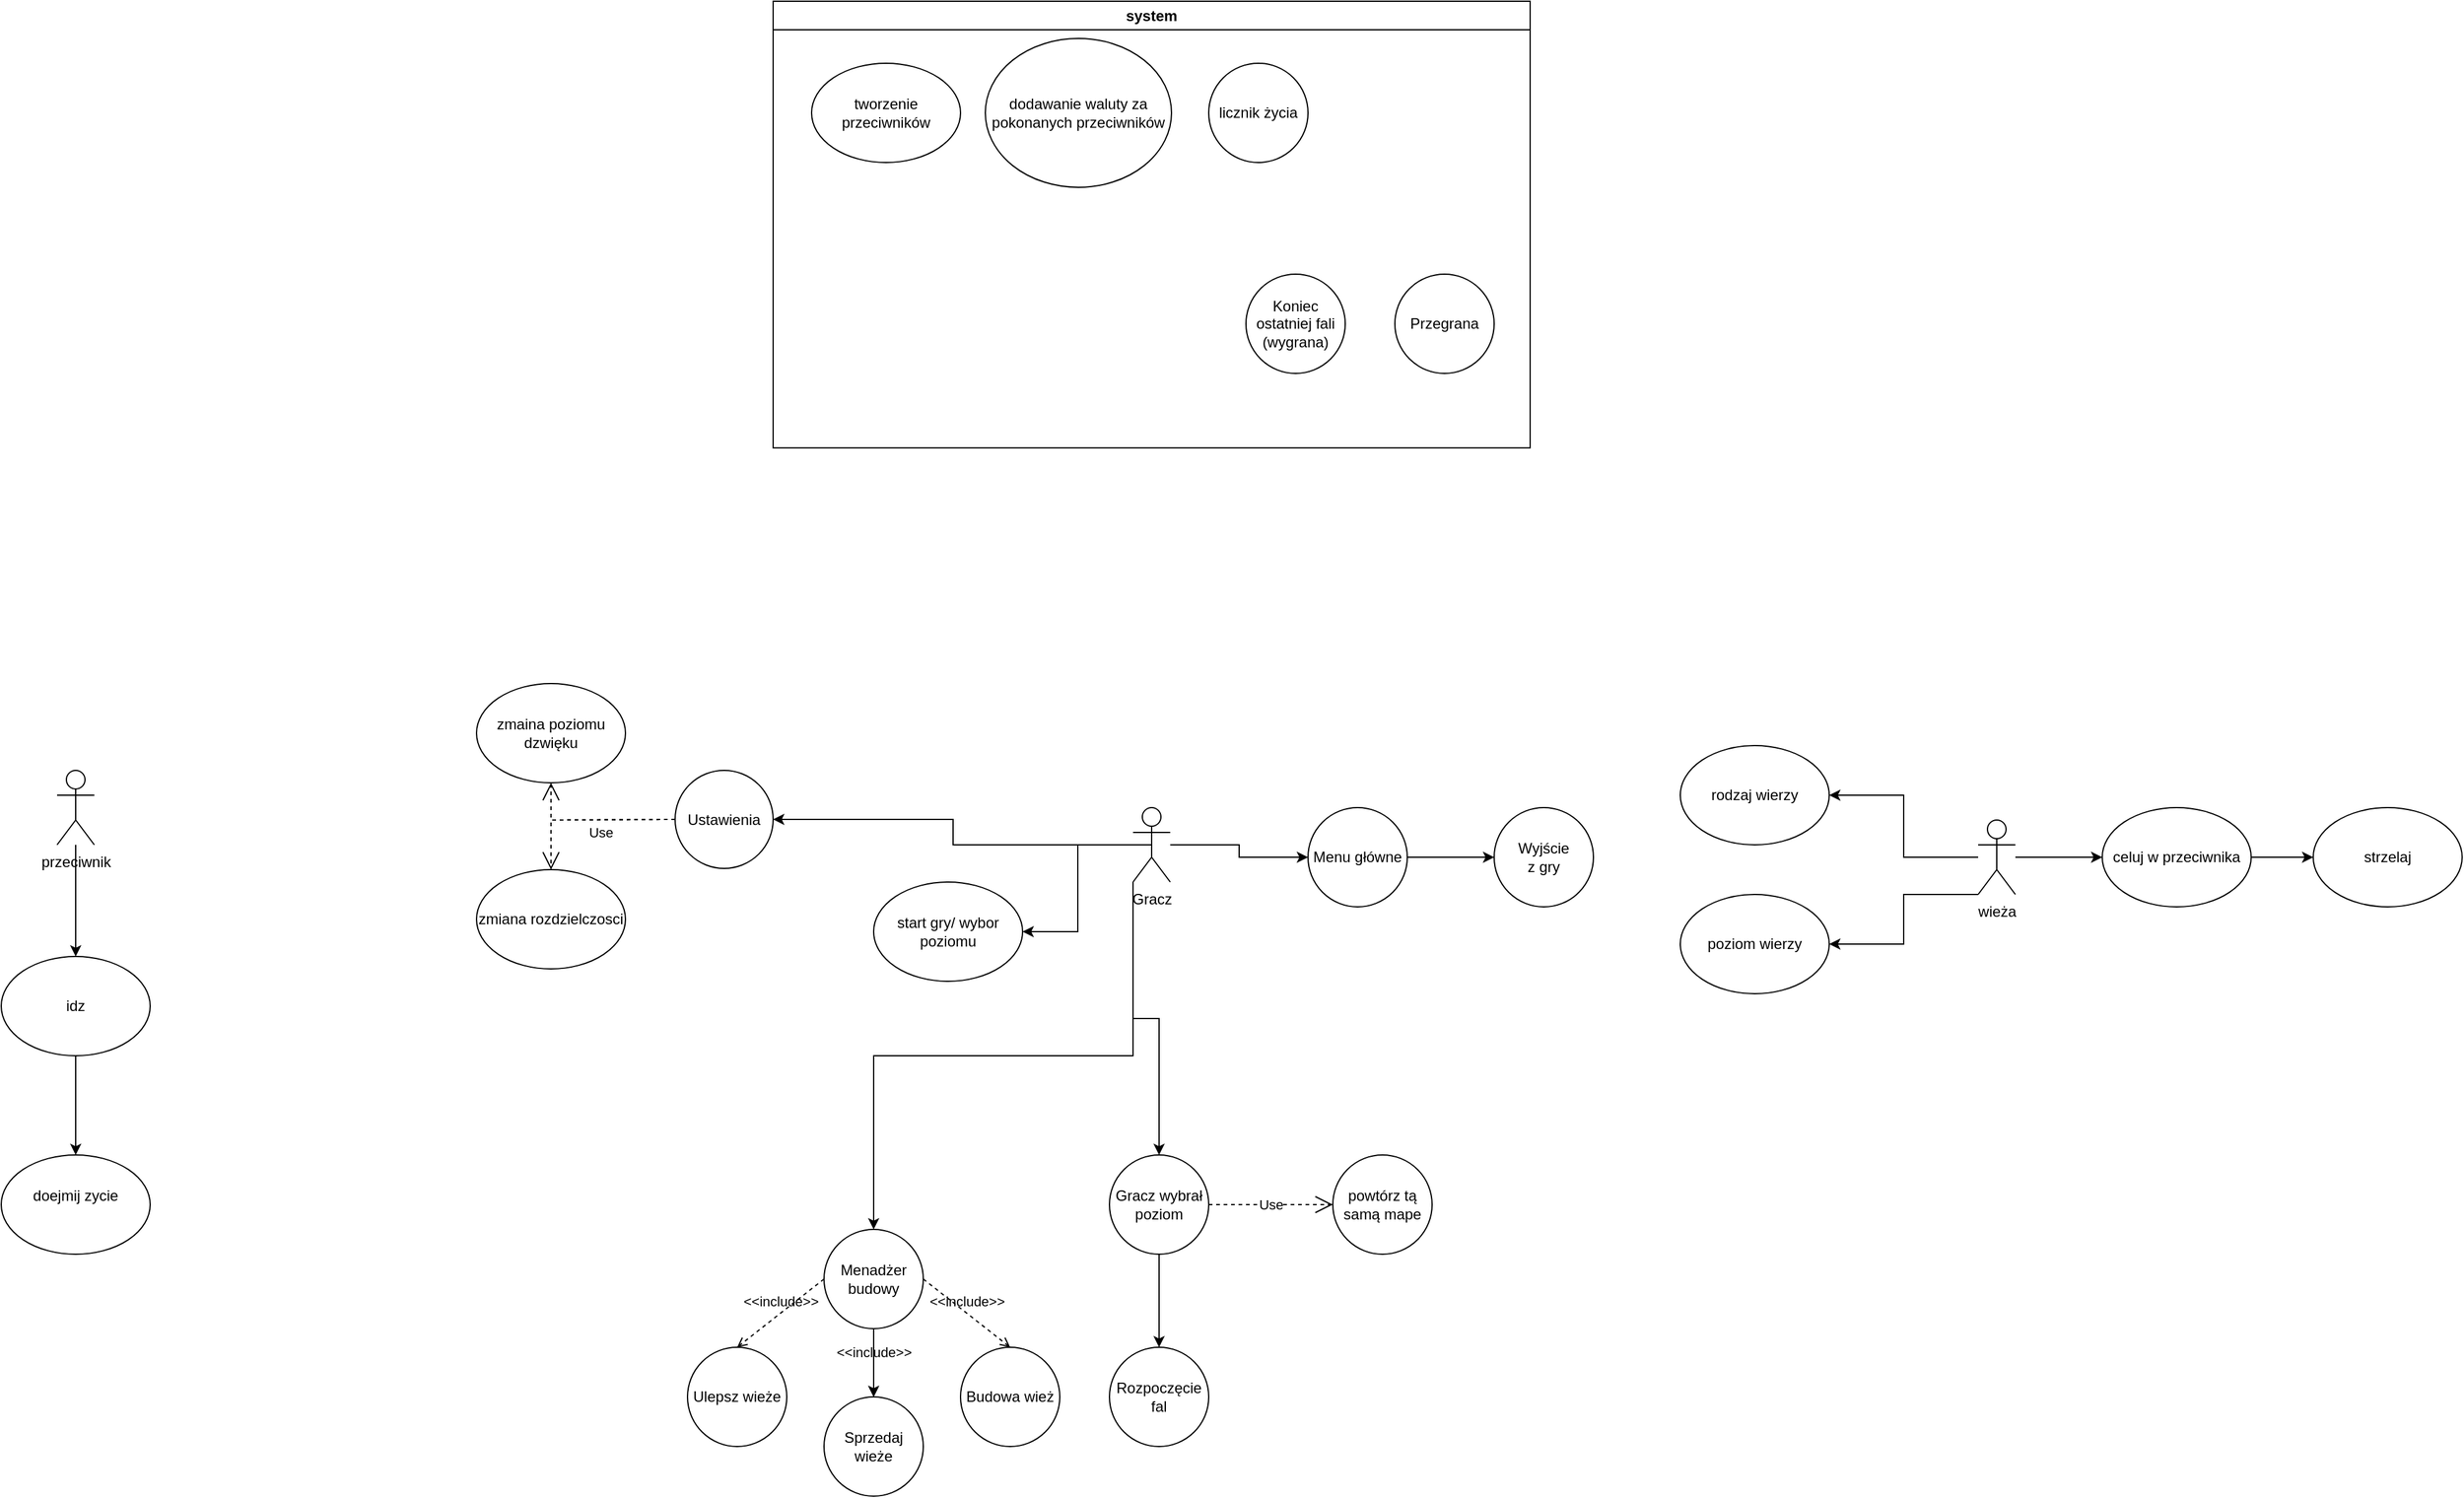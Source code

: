 <mxfile version="26.2.5">
  <diagram name="Strona-1" id="GtKuwoUM9BS78JBKEteD">
    <mxGraphModel dx="2867" dy="2282" grid="1" gridSize="10" guides="1" tooltips="1" connect="1" arrows="1" fold="1" page="1" pageScale="1" pageWidth="827" pageHeight="1169" math="0" shadow="0">
      <root>
        <mxCell id="0" />
        <mxCell id="1" parent="0" />
        <mxCell id="KREq8-2agoi1I6AGwySA-32" value="start gry/ wybor poziomu" style="ellipse;whiteSpace=wrap;html=1;" parent="1" vertex="1">
          <mxGeometry x="230" y="170" width="120" height="80" as="geometry" />
        </mxCell>
        <mxCell id="KREq8-2agoi1I6AGwySA-34" style="edgeStyle=orthogonalEdgeStyle;rounded=0;orthogonalLoop=1;jettySize=auto;html=1;exitX=0.5;exitY=0.5;exitDx=0;exitDy=0;exitPerimeter=0;" parent="1" source="KREq8-2agoi1I6AGwySA-33" target="KREq8-2agoi1I6AGwySA-32" edge="1">
          <mxGeometry relative="1" as="geometry" />
        </mxCell>
        <mxCell id="KREq8-2agoi1I6AGwySA-88" style="edgeStyle=orthogonalEdgeStyle;rounded=0;orthogonalLoop=1;jettySize=auto;html=1;exitX=0;exitY=1;exitDx=0;exitDy=0;exitPerimeter=0;" parent="1" source="KREq8-2agoi1I6AGwySA-33" target="KREq8-2agoi1I6AGwySA-51" edge="1">
          <mxGeometry relative="1" as="geometry" />
        </mxCell>
        <mxCell id="KREq8-2agoi1I6AGwySA-91" style="edgeStyle=orthogonalEdgeStyle;rounded=0;orthogonalLoop=1;jettySize=auto;html=1;exitX=0;exitY=1;exitDx=0;exitDy=0;exitPerimeter=0;" parent="1" source="KREq8-2agoi1I6AGwySA-33" target="KREq8-2agoi1I6AGwySA-50" edge="1">
          <mxGeometry relative="1" as="geometry" />
        </mxCell>
        <mxCell id="KREq8-2agoi1I6AGwySA-93" style="edgeStyle=orthogonalEdgeStyle;rounded=0;orthogonalLoop=1;jettySize=auto;html=1;exitX=0.5;exitY=0.5;exitDx=0;exitDy=0;exitPerimeter=0;" parent="1" source="KREq8-2agoi1I6AGwySA-33" target="KREq8-2agoi1I6AGwySA-38" edge="1">
          <mxGeometry relative="1" as="geometry" />
        </mxCell>
        <mxCell id="MmGcsjlvw-bPdA2bXPk2-18" style="edgeStyle=orthogonalEdgeStyle;rounded=0;orthogonalLoop=1;jettySize=auto;html=1;" edge="1" parent="1" source="KREq8-2agoi1I6AGwySA-33" target="KREq8-2agoi1I6AGwySA-35">
          <mxGeometry relative="1" as="geometry" />
        </mxCell>
        <mxCell id="KREq8-2agoi1I6AGwySA-33" value="Gracz&lt;div&gt;&lt;br&gt;&lt;/div&gt;" style="shape=umlActor;verticalLabelPosition=bottom;verticalAlign=top;html=1;outlineConnect=0;" parent="1" vertex="1">
          <mxGeometry x="439" y="110" width="30" height="60" as="geometry" />
        </mxCell>
        <mxCell id="KREq8-2agoi1I6AGwySA-38" value="Ustawienia" style="ellipse;whiteSpace=wrap;html=1;aspect=fixed;" parent="1" vertex="1">
          <mxGeometry x="70" y="80" width="79" height="79" as="geometry" />
        </mxCell>
        <mxCell id="KREq8-2agoi1I6AGwySA-44" value="Wyjście&lt;div&gt;z gry&lt;/div&gt;" style="ellipse;whiteSpace=wrap;html=1;aspect=fixed;" parent="1" vertex="1">
          <mxGeometry x="730" y="110" width="80" height="80" as="geometry" />
        </mxCell>
        <mxCell id="C1RNzL34NxAM10WFRyO1-7" style="edgeStyle=orthogonalEdgeStyle;rounded=0;orthogonalLoop=1;jettySize=auto;html=1;" parent="1" source="KREq8-2agoi1I6AGwySA-50" target="KREq8-2agoi1I6AGwySA-52" edge="1">
          <mxGeometry relative="1" as="geometry" />
        </mxCell>
        <mxCell id="KREq8-2agoi1I6AGwySA-50" value="Gracz wybrał poziom" style="ellipse;whiteSpace=wrap;html=1;aspect=fixed;" parent="1" vertex="1">
          <mxGeometry x="420" y="390" width="80" height="80" as="geometry" />
        </mxCell>
        <mxCell id="C1RNzL34NxAM10WFRyO1-44" value="" style="edgeStyle=orthogonalEdgeStyle;rounded=0;orthogonalLoop=1;jettySize=auto;html=1;" parent="1" source="KREq8-2agoi1I6AGwySA-51" target="KREq8-2agoi1I6AGwySA-99" edge="1">
          <mxGeometry relative="1" as="geometry" />
        </mxCell>
        <mxCell id="KREq8-2agoi1I6AGwySA-51" value="Menadżer budowy" style="ellipse;whiteSpace=wrap;html=1;aspect=fixed;" parent="1" vertex="1">
          <mxGeometry x="190" y="450" width="80" height="80" as="geometry" />
        </mxCell>
        <mxCell id="KREq8-2agoi1I6AGwySA-52" value="Rozpoczęcie fal" style="ellipse;whiteSpace=wrap;html=1;aspect=fixed;" parent="1" vertex="1">
          <mxGeometry x="420" y="545" width="80" height="80" as="geometry" />
        </mxCell>
        <mxCell id="KREq8-2agoi1I6AGwySA-71" value="powtórz tą samą mape" style="ellipse;whiteSpace=wrap;html=1;aspect=fixed;" parent="1" vertex="1">
          <mxGeometry x="600" y="390" width="80" height="80" as="geometry" />
        </mxCell>
        <mxCell id="KREq8-2agoi1I6AGwySA-98" value="Ulepsz wieże" style="ellipse;whiteSpace=wrap;html=1;aspect=fixed;" parent="1" vertex="1">
          <mxGeometry x="80" y="545" width="80" height="80" as="geometry" />
        </mxCell>
        <mxCell id="KREq8-2agoi1I6AGwySA-99" value="Sprzedaj wieże" style="ellipse;whiteSpace=wrap;html=1;aspect=fixed;" parent="1" vertex="1">
          <mxGeometry x="190" y="585" width="80" height="80" as="geometry" />
        </mxCell>
        <mxCell id="KREq8-2agoi1I6AGwySA-100" value="Budowa wież" style="ellipse;whiteSpace=wrap;html=1;aspect=fixed;" parent="1" vertex="1">
          <mxGeometry x="300" y="545" width="80" height="80" as="geometry" />
        </mxCell>
        <mxCell id="C1RNzL34NxAM10WFRyO1-14" value="system" style="swimlane;whiteSpace=wrap;html=1;" parent="1" vertex="1">
          <mxGeometry x="149" y="-540" width="610" height="360" as="geometry" />
        </mxCell>
        <mxCell id="C1RNzL34NxAM10WFRyO1-16" value="tworzenie przeciwników" style="ellipse;whiteSpace=wrap;html=1;" parent="C1RNzL34NxAM10WFRyO1-14" vertex="1">
          <mxGeometry x="31" y="50" width="120" height="80" as="geometry" />
        </mxCell>
        <mxCell id="C1RNzL34NxAM10WFRyO1-17" value="dodawanie waluty za pokonanych przeciwników" style="ellipse;whiteSpace=wrap;html=1;" parent="C1RNzL34NxAM10WFRyO1-14" vertex="1">
          <mxGeometry x="171" y="30" width="150" height="120" as="geometry" />
        </mxCell>
        <mxCell id="C1RNzL34NxAM10WFRyO1-18" value="licznik życia" style="ellipse;whiteSpace=wrap;html=1;aspect=fixed;" parent="C1RNzL34NxAM10WFRyO1-14" vertex="1">
          <mxGeometry x="351" y="50" width="80" height="80" as="geometry" />
        </mxCell>
        <mxCell id="KREq8-2agoi1I6AGwySA-65" value="Koniec ostatniej fali&lt;div&gt;(wygrana)&lt;/div&gt;" style="ellipse;whiteSpace=wrap;html=1;aspect=fixed;" parent="C1RNzL34NxAM10WFRyO1-14" vertex="1">
          <mxGeometry x="381" y="220" width="80" height="80" as="geometry" />
        </mxCell>
        <mxCell id="KREq8-2agoi1I6AGwySA-68" value="Przegrana" style="ellipse;whiteSpace=wrap;html=1;aspect=fixed;" parent="C1RNzL34NxAM10WFRyO1-14" vertex="1">
          <mxGeometry x="501" y="220" width="80" height="80" as="geometry" />
        </mxCell>
        <mxCell id="C1RNzL34NxAM10WFRyO1-21" style="edgeStyle=orthogonalEdgeStyle;rounded=0;orthogonalLoop=1;jettySize=auto;html=1;" parent="1" source="KREq8-2agoi1I6AGwySA-35" target="KREq8-2agoi1I6AGwySA-44" edge="1">
          <mxGeometry relative="1" as="geometry" />
        </mxCell>
        <mxCell id="KREq8-2agoi1I6AGwySA-35" value="Menu główne" style="ellipse;whiteSpace=wrap;html=1;aspect=fixed;" parent="1" vertex="1">
          <mxGeometry x="580" y="110" width="80" height="80" as="geometry" />
        </mxCell>
        <mxCell id="MmGcsjlvw-bPdA2bXPk2-9" style="edgeStyle=orthogonalEdgeStyle;rounded=0;orthogonalLoop=1;jettySize=auto;html=1;" edge="1" parent="1" source="C1RNzL34NxAM10WFRyO1-22" target="C1RNzL34NxAM10WFRyO1-23">
          <mxGeometry relative="1" as="geometry" />
        </mxCell>
        <mxCell id="C1RNzL34NxAM10WFRyO1-22" value="przeciwnik&lt;div&gt;&lt;br&gt;&lt;/div&gt;" style="shape=umlActor;verticalLabelPosition=bottom;verticalAlign=top;html=1;outlineConnect=0;" parent="1" vertex="1">
          <mxGeometry x="-428" y="80" width="30" height="60" as="geometry" />
        </mxCell>
        <mxCell id="MmGcsjlvw-bPdA2bXPk2-13" value="" style="edgeStyle=orthogonalEdgeStyle;rounded=0;orthogonalLoop=1;jettySize=auto;html=1;" edge="1" parent="1" source="C1RNzL34NxAM10WFRyO1-23" target="C1RNzL34NxAM10WFRyO1-24">
          <mxGeometry relative="1" as="geometry" />
        </mxCell>
        <mxCell id="C1RNzL34NxAM10WFRyO1-23" value="idz" style="ellipse;whiteSpace=wrap;html=1;" parent="1" vertex="1">
          <mxGeometry x="-473" y="230" width="120" height="80" as="geometry" />
        </mxCell>
        <mxCell id="C1RNzL34NxAM10WFRyO1-24" value="doejmij zycie&lt;div&gt;&lt;br&gt;&lt;/div&gt;" style="ellipse;whiteSpace=wrap;html=1;" parent="1" vertex="1">
          <mxGeometry x="-473" y="390" width="120" height="80" as="geometry" />
        </mxCell>
        <mxCell id="MmGcsjlvw-bPdA2bXPk2-4" value="" style="edgeStyle=orthogonalEdgeStyle;rounded=0;orthogonalLoop=1;jettySize=auto;html=1;" edge="1" parent="1" source="C1RNzL34NxAM10WFRyO1-30" target="EaSMaFOMQ_o7jlusIuXL-3">
          <mxGeometry relative="1" as="geometry" />
        </mxCell>
        <mxCell id="MmGcsjlvw-bPdA2bXPk2-7" style="edgeStyle=orthogonalEdgeStyle;rounded=0;orthogonalLoop=1;jettySize=auto;html=1;" edge="1" parent="1" source="C1RNzL34NxAM10WFRyO1-30" target="EaSMaFOMQ_o7jlusIuXL-5">
          <mxGeometry relative="1" as="geometry" />
        </mxCell>
        <mxCell id="MmGcsjlvw-bPdA2bXPk2-17" style="edgeStyle=orthogonalEdgeStyle;rounded=0;orthogonalLoop=1;jettySize=auto;html=1;entryX=1;entryY=0.5;entryDx=0;entryDy=0;" edge="1" parent="1" source="C1RNzL34NxAM10WFRyO1-30" target="EaSMaFOMQ_o7jlusIuXL-4">
          <mxGeometry relative="1" as="geometry">
            <Array as="points">
              <mxPoint x="1060" y="180" />
              <mxPoint x="1060" y="220" />
            </Array>
          </mxGeometry>
        </mxCell>
        <mxCell id="C1RNzL34NxAM10WFRyO1-30" value="wieża" style="shape=umlActor;verticalLabelPosition=bottom;verticalAlign=top;html=1;" parent="1" vertex="1">
          <mxGeometry x="1120" y="120" width="30" height="60" as="geometry" />
        </mxCell>
        <mxCell id="C1RNzL34NxAM10WFRyO1-31" value="&amp;lt;&amp;lt;include&amp;gt;&amp;gt;" style="html=1;verticalAlign=bottom;labelBackgroundColor=none;endArrow=open;endFill=0;dashed=1;rounded=0;exitX=0.5;exitY=1;exitDx=0;exitDy=0;" parent="1" source="KREq8-2agoi1I6AGwySA-51" target="KREq8-2agoi1I6AGwySA-99" edge="1">
          <mxGeometry width="160" relative="1" as="geometry">
            <mxPoint x="480" y="440" as="sourcePoint" />
            <mxPoint x="640" y="440" as="targetPoint" />
          </mxGeometry>
        </mxCell>
        <mxCell id="C1RNzL34NxAM10WFRyO1-32" value="&amp;lt;&amp;lt;include&amp;gt;&amp;gt;" style="html=1;verticalAlign=bottom;labelBackgroundColor=none;endArrow=open;endFill=0;dashed=1;rounded=0;exitX=1;exitY=0.5;exitDx=0;exitDy=0;entryX=0.5;entryY=0;entryDx=0;entryDy=0;" parent="1" source="KREq8-2agoi1I6AGwySA-51" target="KREq8-2agoi1I6AGwySA-100" edge="1">
          <mxGeometry width="160" relative="1" as="geometry">
            <mxPoint x="480" y="440" as="sourcePoint" />
            <mxPoint x="640" y="440" as="targetPoint" />
          </mxGeometry>
        </mxCell>
        <mxCell id="C1RNzL34NxAM10WFRyO1-33" value="&amp;lt;&amp;lt;include&amp;gt;&amp;gt;" style="html=1;verticalAlign=bottom;labelBackgroundColor=none;endArrow=open;endFill=0;dashed=1;rounded=0;exitX=0;exitY=0.5;exitDx=0;exitDy=0;entryX=0.5;entryY=0;entryDx=0;entryDy=0;" parent="1" source="KREq8-2agoi1I6AGwySA-51" target="KREq8-2agoi1I6AGwySA-98" edge="1">
          <mxGeometry width="160" relative="1" as="geometry">
            <mxPoint x="480" y="440" as="sourcePoint" />
            <mxPoint x="640" y="440" as="targetPoint" />
          </mxGeometry>
        </mxCell>
        <mxCell id="C1RNzL34NxAM10WFRyO1-35" value="zmiana rozdzielczosci" style="ellipse;whiteSpace=wrap;html=1;" parent="1" vertex="1">
          <mxGeometry x="-90" y="160" width="120" height="80" as="geometry" />
        </mxCell>
        <mxCell id="EaSMaFOMQ_o7jlusIuXL-3" value="rodzaj wierzy" style="ellipse;whiteSpace=wrap;html=1;" parent="1" vertex="1">
          <mxGeometry x="880" y="60" width="120" height="80" as="geometry" />
        </mxCell>
        <mxCell id="EaSMaFOMQ_o7jlusIuXL-4" value="poziom wierzy" style="ellipse;whiteSpace=wrap;html=1;" parent="1" vertex="1">
          <mxGeometry x="880" y="180" width="120" height="80" as="geometry" />
        </mxCell>
        <mxCell id="MmGcsjlvw-bPdA2bXPk2-8" style="edgeStyle=orthogonalEdgeStyle;rounded=0;orthogonalLoop=1;jettySize=auto;html=1;" edge="1" parent="1" source="EaSMaFOMQ_o7jlusIuXL-5" target="EaSMaFOMQ_o7jlusIuXL-6">
          <mxGeometry relative="1" as="geometry" />
        </mxCell>
        <mxCell id="EaSMaFOMQ_o7jlusIuXL-5" value="celuj w przeciwnika" style="ellipse;whiteSpace=wrap;html=1;" parent="1" vertex="1">
          <mxGeometry x="1220" y="110" width="120" height="80" as="geometry" />
        </mxCell>
        <mxCell id="EaSMaFOMQ_o7jlusIuXL-6" value="strzelaj" style="ellipse;whiteSpace=wrap;html=1;" parent="1" vertex="1">
          <mxGeometry x="1390" y="110" width="120" height="80" as="geometry" />
        </mxCell>
        <mxCell id="MmGcsjlvw-bPdA2bXPk2-3" value="Use" style="endArrow=open;endSize=12;dashed=1;html=1;rounded=0;entryX=0;entryY=0.5;entryDx=0;entryDy=0;exitX=1;exitY=0.5;exitDx=0;exitDy=0;" edge="1" parent="1" source="KREq8-2agoi1I6AGwySA-50" target="KREq8-2agoi1I6AGwySA-71">
          <mxGeometry width="160" relative="1" as="geometry">
            <mxPoint x="490" y="430" as="sourcePoint" />
            <mxPoint x="650" y="430" as="targetPoint" />
          </mxGeometry>
        </mxCell>
        <mxCell id="MmGcsjlvw-bPdA2bXPk2-20" value="zmaina poziomu dzwięku" style="ellipse;whiteSpace=wrap;html=1;" vertex="1" parent="1">
          <mxGeometry x="-90" y="10" width="120" height="80" as="geometry" />
        </mxCell>
        <mxCell id="MmGcsjlvw-bPdA2bXPk2-27" value="Use" style="endArrow=open;endSize=12;dashed=1;html=1;rounded=0;entryX=0.5;entryY=0;entryDx=0;entryDy=0;exitX=0;exitY=0.5;exitDx=0;exitDy=0;" edge="1" parent="1" source="KREq8-2agoi1I6AGwySA-38" target="C1RNzL34NxAM10WFRyO1-35">
          <mxGeometry x="-0.142" y="10" width="160" relative="1" as="geometry">
            <mxPoint x="80" y="230" as="sourcePoint" />
            <mxPoint x="180" y="230" as="targetPoint" />
            <Array as="points">
              <mxPoint x="-30" y="120" />
            </Array>
            <mxPoint as="offset" />
          </mxGeometry>
        </mxCell>
        <mxCell id="MmGcsjlvw-bPdA2bXPk2-31" value="" style="endArrow=open;endSize=12;dashed=1;html=1;rounded=0;exitX=0;exitY=0.5;exitDx=0;exitDy=0;entryX=0.5;entryY=1;entryDx=0;entryDy=0;" edge="1" parent="1" source="KREq8-2agoi1I6AGwySA-38" target="MmGcsjlvw-bPdA2bXPk2-20">
          <mxGeometry width="160" relative="1" as="geometry">
            <mxPoint x="-60" y="130" as="sourcePoint" />
            <mxPoint x="100" y="130" as="targetPoint" />
            <Array as="points">
              <mxPoint x="-30" y="120" />
            </Array>
          </mxGeometry>
        </mxCell>
      </root>
    </mxGraphModel>
  </diagram>
</mxfile>
